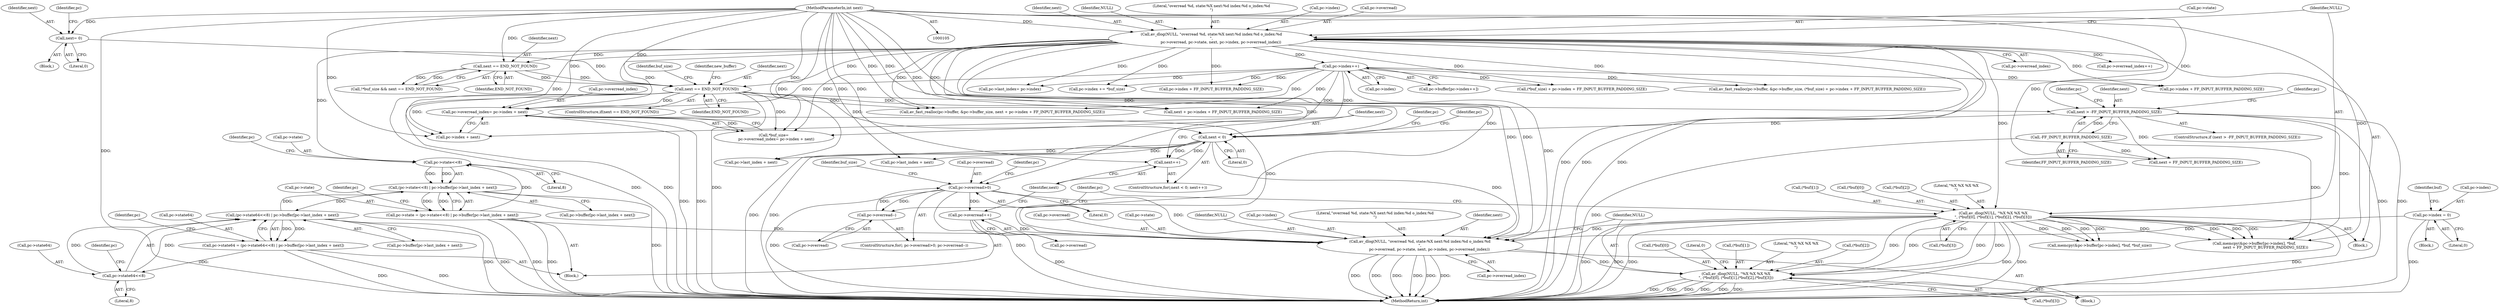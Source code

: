 digraph "0_FFmpeg_f31011e9abfb2ae75bb32bc44e2c34194c8dc40a@array" {
"1000401" [label="(Call,av_dlog(NULL, \"%X %X %X %X\n\", (*buf)[0], (*buf)[1],(*buf)[2],(*buf)[3]))"];
"1000385" [label="(Call,av_dlog(NULL, \"overread %d, state:%X next:%d index:%d o_index:%d\n\",\n                pc->overread, pc->state, next, pc->index, pc->overread_index))"];
"1000132" [label="(Call,av_dlog(NULL, \"%X %X %X %X\n\", (*buf)[0], (*buf)[1], (*buf)[2], (*buf)[3]))"];
"1000116" [label="(Call,av_dlog(NULL, \"overread %d, state:%X next:%d index:%d o_index:%d\n\",\n                pc->overread, pc->state, next, pc->index, pc->overread_index))"];
"1000107" [label="(MethodParameterIn,int next)"];
"1000376" [label="(Call,pc->overread++)"];
"1000152" [label="(Call,pc->overread>0)"];
"1000157" [label="(Call,pc->overread--)"];
"1000338" [label="(Call,pc->state = (pc->state<<8) | pc->buffer[pc->last_index + next])"];
"1000342" [label="(Call,(pc->state<<8) | pc->buffer[pc->last_index + next])"];
"1000343" [label="(Call,pc->state<<8)"];
"1000361" [label="(Call,(pc->state64<<8) | pc->buffer[pc->last_index + next])"];
"1000362" [label="(Call,pc->state64<<8)"];
"1000357" [label="(Call,pc->state64 = (pc->state64<<8) | pc->buffer[pc->last_index + next])"];
"1000332" [label="(Call,next < 0)"];
"1000335" [label="(Call,next++)"];
"1000302" [label="(Call,next > -FF_INPUT_BUFFER_PADDING_SIZE)"];
"1000199" [label="(Call,next == END_NOT_FOUND)"];
"1000184" [label="(Call,next == END_NOT_FOUND)"];
"1000188" [label="(Call,next= 0)"];
"1000304" [label="(Call,-FF_INPUT_BUFFER_PADDING_SIZE)"];
"1000320" [label="(Call,pc->index = 0)"];
"1000167" [label="(Call,pc->index++)"];
"1000258" [label="(Call,pc->overread_index= pc->index + next)"];
"1000385" [label="(Call,av_dlog(NULL, \"overread %d, state:%X next:%d index:%d o_index:%d\n\",\n                pc->overread, pc->state, next, pc->index, pc->overread_index))"];
"1000258" [label="(Call,pc->overread_index= pc->index + next)"];
"1000151" [label="(ControlStructure,for(; pc->overread>0; pc->overread--))"];
"1000362" [label="(Call,pc->state64<<8)"];
"1000257" [label="(Identifier,buf_size)"];
"1000186" [label="(Identifier,END_NOT_FOUND)"];
"1000422" [label="(MethodReturn,int)"];
"1000386" [label="(Identifier,NULL)"];
"1000301" [label="(ControlStructure,if (next > -FF_INPUT_BUFFER_PADDING_SIZE))"];
"1000117" [label="(Identifier,NULL)"];
"1000156" [label="(Literal,0)"];
"1000118" [label="(Literal,\"overread %d, state:%X next:%d index:%d o_index:%d\n\")"];
"1000271" [label="(Block,)"];
"1000404" [label="(Call,(*buf)[0])"];
"1000217" [label="(Call,pc->index + FF_INPUT_BUFFER_PADDING_SIZE)"];
"1000402" [label="(Identifier,NULL)"];
"1000344" [label="(Call,pc->state)"];
"1000304" [label="(Call,-FF_INPUT_BUFFER_PADDING_SIZE)"];
"1000275" [label="(Call,av_fast_realloc(pc->buffer, &pc->buffer_size, next + pc->index + FF_INPUT_BUFFER_PADDING_SIZE))"];
"1000233" [label="(Call,memcpy(&pc->buffer[pc->index], *buf, *buf_size))"];
"1000116" [label="(Call,av_dlog(NULL, \"overread %d, state:%X next:%d index:%d o_index:%d\n\",\n                pc->overread, pc->state, next, pc->index, pc->overread_index))"];
"1000115" [label="(Block,)"];
"1000154" [label="(Identifier,pc)"];
"1000306" [label="(Call,memcpy(&pc->buffer[pc->index], *buf,\n                   next + FF_INPUT_BUFFER_PADDING_SIZE))"];
"1000132" [label="(Call,av_dlog(NULL, \"%X %X %X %X\n\", (*buf)[0], (*buf)[1], (*buf)[2], (*buf)[3]))"];
"1000395" [label="(Call,pc->index)"];
"1000352" [label="(Call,pc->last_index + next)"];
"1000126" [label="(Call,pc->index)"];
"1000321" [label="(Call,pc->index)"];
"1000401" [label="(Call,av_dlog(NULL, \"%X %X %X %X\n\", (*buf)[0], (*buf)[1],(*buf)[2],(*buf)[3]))"];
"1000334" [label="(Literal,0)"];
"1000335" [label="(Call,next++)"];
"1000367" [label="(Call,pc->buffer[pc->last_index + next])"];
"1000143" [label="(Call,(*buf)[2])"];
"1000398" [label="(Call,pc->overread_index)"];
"1000167" [label="(Call,pc->index++)"];
"1000371" [label="(Call,pc->last_index + next)"];
"1000331" [label="(ControlStructure,for(;next < 0; next++))"];
"1000206" [label="(Call,av_fast_realloc(pc->buffer, &pc->buffer_size, (*buf_size) + pc->index + FF_INPUT_BUFFER_PADDING_SIZE))"];
"1000205" [label="(Identifier,new_buffer)"];
"1000189" [label="(Identifier,next)"];
"1000340" [label="(Identifier,pc)"];
"1000119" [label="(Call,pc->overread)"];
"1000200" [label="(Identifier,next)"];
"1000168" [label="(Call,pc->index)"];
"1000343" [label="(Call,pc->state<<8)"];
"1000361" [label="(Call,(pc->state64<<8) | pc->buffer[pc->last_index + next])"];
"1000378" [label="(Identifier,pc)"];
"1000310" [label="(Identifier,pc)"];
"1000285" [label="(Call,pc->index + FF_INPUT_BUFFER_PADDING_SIZE)"];
"1000348" [label="(Call,pc->buffer[pc->last_index + next])"];
"1000387" [label="(Literal,\"overread %d, state:%X next:%d index:%d o_index:%d\n\")"];
"1000175" [label="(Call,pc->overread_index++)"];
"1000122" [label="(Call,pc->state)"];
"1000157" [label="(Call,pc->overread--)"];
"1000303" [label="(Identifier,next)"];
"1000305" [label="(Identifier,FF_INPUT_BUFFER_PADDING_SIZE)"];
"1000190" [label="(Literal,0)"];
"1000359" [label="(Identifier,pc)"];
"1000337" [label="(Block,)"];
"1000147" [label="(Call,(*buf)[3])"];
"1000320" [label="(Call,pc->index = 0)"];
"1000376" [label="(Call,pc->overread++)"];
"1000183" [label="(Identifier,buf_size)"];
"1000153" [label="(Call,pc->overread)"];
"1000133" [label="(Identifier,NULL)"];
"1000107" [label="(MethodParameterIn,int next)"];
"1000421" [label="(Literal,0)"];
"1000347" [label="(Literal,8)"];
"1000338" [label="(Call,pc->state = (pc->state<<8) | pc->buffer[pc->last_index + next])"];
"1000358" [label="(Call,pc->state64)"];
"1000283" [label="(Call,next + pc->index + FF_INPUT_BUFFER_PADDING_SIZE)"];
"1000408" [label="(Call,(*buf)[1])"];
"1000134" [label="(Literal,\"%X %X %X %X\n\")"];
"1000152" [label="(Call,pc->overread>0)"];
"1000317" [label="(Call,next + FF_INPUT_BUFFER_PADDING_SIZE)"];
"1000336" [label="(Identifier,next)"];
"1000394" [label="(Identifier,next)"];
"1000259" [label="(Call,pc->overread_index)"];
"1000158" [label="(Call,pc->overread)"];
"1000262" [label="(Call,pc->index + next)"];
"1000403" [label="(Literal,\"%X %X %X %X\n\")"];
"1000384" [label="(Block,)"];
"1000342" [label="(Call,(pc->state<<8) | pc->buffer[pc->last_index + next])"];
"1000324" [label="(Literal,0)"];
"1000369" [label="(Identifier,pc)"];
"1000327" [label="(Identifier,buf)"];
"1000139" [label="(Call,(*buf)[1])"];
"1000388" [label="(Call,pc->overread)"];
"1000188" [label="(Call,next= 0)"];
"1000382" [label="(Identifier,pc)"];
"1000198" [label="(ControlStructure,if(next == END_NOT_FOUND))"];
"1000246" [label="(Call,pc->index += *buf_size)"];
"1000191" [label="(Call,pc->last_index= pc->index)"];
"1000416" [label="(Call,(*buf)[3])"];
"1000332" [label="(Call,next < 0)"];
"1000180" [label="(Call,!*buf_size && next == END_NOT_FOUND)"];
"1000165" [label="(Identifier,pc)"];
"1000184" [label="(Call,next == END_NOT_FOUND)"];
"1000135" [label="(Call,(*buf)[0])"];
"1000214" [label="(Call,(*buf_size) + pc->index + FF_INPUT_BUFFER_PADDING_SIZE)"];
"1000391" [label="(Call,pc->state)"];
"1000129" [label="(Call,pc->overread_index)"];
"1000125" [label="(Identifier,next)"];
"1000187" [label="(Block,)"];
"1000377" [label="(Call,pc->overread)"];
"1000255" [label="(Call,*buf_size=\n    pc->overread_index= pc->index + next)"];
"1000322" [label="(Identifier,pc)"];
"1000163" [label="(Call,pc->buffer[pc->index++])"];
"1000350" [label="(Identifier,pc)"];
"1000201" [label="(Identifier,END_NOT_FOUND)"];
"1000412" [label="(Call,(*buf)[2])"];
"1000357" [label="(Call,pc->state64 = (pc->state64<<8) | pc->buffer[pc->last_index + next])"];
"1000333" [label="(Identifier,next)"];
"1000339" [label="(Call,pc->state)"];
"1000185" [label="(Identifier,next)"];
"1000199" [label="(Call,next == END_NOT_FOUND)"];
"1000363" [label="(Call,pc->state64)"];
"1000193" [label="(Identifier,pc)"];
"1000302" [label="(Call,next > -FF_INPUT_BUFFER_PADDING_SIZE)"];
"1000366" [label="(Literal,8)"];
"1000401" -> "1000384"  [label="AST: "];
"1000401" -> "1000416"  [label="CFG: "];
"1000402" -> "1000401"  [label="AST: "];
"1000403" -> "1000401"  [label="AST: "];
"1000404" -> "1000401"  [label="AST: "];
"1000408" -> "1000401"  [label="AST: "];
"1000412" -> "1000401"  [label="AST: "];
"1000416" -> "1000401"  [label="AST: "];
"1000421" -> "1000401"  [label="CFG: "];
"1000401" -> "1000422"  [label="DDG: "];
"1000401" -> "1000422"  [label="DDG: "];
"1000401" -> "1000422"  [label="DDG: "];
"1000401" -> "1000422"  [label="DDG: "];
"1000401" -> "1000422"  [label="DDG: "];
"1000401" -> "1000422"  [label="DDG: "];
"1000385" -> "1000401"  [label="DDG: "];
"1000132" -> "1000401"  [label="DDG: "];
"1000132" -> "1000401"  [label="DDG: "];
"1000132" -> "1000401"  [label="DDG: "];
"1000132" -> "1000401"  [label="DDG: "];
"1000385" -> "1000384"  [label="AST: "];
"1000385" -> "1000398"  [label="CFG: "];
"1000386" -> "1000385"  [label="AST: "];
"1000387" -> "1000385"  [label="AST: "];
"1000388" -> "1000385"  [label="AST: "];
"1000391" -> "1000385"  [label="AST: "];
"1000394" -> "1000385"  [label="AST: "];
"1000395" -> "1000385"  [label="AST: "];
"1000398" -> "1000385"  [label="AST: "];
"1000402" -> "1000385"  [label="CFG: "];
"1000385" -> "1000422"  [label="DDG: "];
"1000385" -> "1000422"  [label="DDG: "];
"1000385" -> "1000422"  [label="DDG: "];
"1000385" -> "1000422"  [label="DDG: "];
"1000385" -> "1000422"  [label="DDG: "];
"1000385" -> "1000422"  [label="DDG: "];
"1000132" -> "1000385"  [label="DDG: "];
"1000376" -> "1000385"  [label="DDG: "];
"1000152" -> "1000385"  [label="DDG: "];
"1000338" -> "1000385"  [label="DDG: "];
"1000116" -> "1000385"  [label="DDG: "];
"1000116" -> "1000385"  [label="DDG: "];
"1000332" -> "1000385"  [label="DDG: "];
"1000107" -> "1000385"  [label="DDG: "];
"1000320" -> "1000385"  [label="DDG: "];
"1000167" -> "1000385"  [label="DDG: "];
"1000258" -> "1000385"  [label="DDG: "];
"1000132" -> "1000115"  [label="AST: "];
"1000132" -> "1000147"  [label="CFG: "];
"1000133" -> "1000132"  [label="AST: "];
"1000134" -> "1000132"  [label="AST: "];
"1000135" -> "1000132"  [label="AST: "];
"1000139" -> "1000132"  [label="AST: "];
"1000143" -> "1000132"  [label="AST: "];
"1000147" -> "1000132"  [label="AST: "];
"1000154" -> "1000132"  [label="CFG: "];
"1000132" -> "1000422"  [label="DDG: "];
"1000132" -> "1000422"  [label="DDG: "];
"1000132" -> "1000422"  [label="DDG: "];
"1000132" -> "1000422"  [label="DDG: "];
"1000132" -> "1000422"  [label="DDG: "];
"1000132" -> "1000422"  [label="DDG: "];
"1000116" -> "1000132"  [label="DDG: "];
"1000132" -> "1000233"  [label="DDG: "];
"1000132" -> "1000233"  [label="DDG: "];
"1000132" -> "1000233"  [label="DDG: "];
"1000132" -> "1000233"  [label="DDG: "];
"1000132" -> "1000306"  [label="DDG: "];
"1000132" -> "1000306"  [label="DDG: "];
"1000132" -> "1000306"  [label="DDG: "];
"1000132" -> "1000306"  [label="DDG: "];
"1000116" -> "1000115"  [label="AST: "];
"1000116" -> "1000129"  [label="CFG: "];
"1000117" -> "1000116"  [label="AST: "];
"1000118" -> "1000116"  [label="AST: "];
"1000119" -> "1000116"  [label="AST: "];
"1000122" -> "1000116"  [label="AST: "];
"1000125" -> "1000116"  [label="AST: "];
"1000126" -> "1000116"  [label="AST: "];
"1000129" -> "1000116"  [label="AST: "];
"1000133" -> "1000116"  [label="CFG: "];
"1000116" -> "1000422"  [label="DDG: "];
"1000116" -> "1000422"  [label="DDG: "];
"1000116" -> "1000422"  [label="DDG: "];
"1000107" -> "1000116"  [label="DDG: "];
"1000116" -> "1000152"  [label="DDG: "];
"1000116" -> "1000167"  [label="DDG: "];
"1000116" -> "1000175"  [label="DDG: "];
"1000116" -> "1000184"  [label="DDG: "];
"1000116" -> "1000191"  [label="DDG: "];
"1000116" -> "1000199"  [label="DDG: "];
"1000116" -> "1000206"  [label="DDG: "];
"1000116" -> "1000214"  [label="DDG: "];
"1000116" -> "1000217"  [label="DDG: "];
"1000116" -> "1000246"  [label="DDG: "];
"1000116" -> "1000255"  [label="DDG: "];
"1000116" -> "1000258"  [label="DDG: "];
"1000116" -> "1000262"  [label="DDG: "];
"1000116" -> "1000275"  [label="DDG: "];
"1000116" -> "1000283"  [label="DDG: "];
"1000116" -> "1000285"  [label="DDG: "];
"1000116" -> "1000343"  [label="DDG: "];
"1000107" -> "1000105"  [label="AST: "];
"1000107" -> "1000422"  [label="DDG: "];
"1000107" -> "1000184"  [label="DDG: "];
"1000107" -> "1000188"  [label="DDG: "];
"1000107" -> "1000199"  [label="DDG: "];
"1000107" -> "1000255"  [label="DDG: "];
"1000107" -> "1000258"  [label="DDG: "];
"1000107" -> "1000262"  [label="DDG: "];
"1000107" -> "1000275"  [label="DDG: "];
"1000107" -> "1000283"  [label="DDG: "];
"1000107" -> "1000302"  [label="DDG: "];
"1000107" -> "1000306"  [label="DDG: "];
"1000107" -> "1000317"  [label="DDG: "];
"1000107" -> "1000332"  [label="DDG: "];
"1000107" -> "1000335"  [label="DDG: "];
"1000107" -> "1000352"  [label="DDG: "];
"1000107" -> "1000371"  [label="DDG: "];
"1000376" -> "1000337"  [label="AST: "];
"1000376" -> "1000377"  [label="CFG: "];
"1000377" -> "1000376"  [label="AST: "];
"1000336" -> "1000376"  [label="CFG: "];
"1000376" -> "1000422"  [label="DDG: "];
"1000152" -> "1000376"  [label="DDG: "];
"1000152" -> "1000151"  [label="AST: "];
"1000152" -> "1000156"  [label="CFG: "];
"1000153" -> "1000152"  [label="AST: "];
"1000156" -> "1000152"  [label="AST: "];
"1000165" -> "1000152"  [label="CFG: "];
"1000183" -> "1000152"  [label="CFG: "];
"1000152" -> "1000422"  [label="DDG: "];
"1000152" -> "1000422"  [label="DDG: "];
"1000157" -> "1000152"  [label="DDG: "];
"1000152" -> "1000157"  [label="DDG: "];
"1000157" -> "1000151"  [label="AST: "];
"1000157" -> "1000158"  [label="CFG: "];
"1000158" -> "1000157"  [label="AST: "];
"1000154" -> "1000157"  [label="CFG: "];
"1000338" -> "1000337"  [label="AST: "];
"1000338" -> "1000342"  [label="CFG: "];
"1000339" -> "1000338"  [label="AST: "];
"1000342" -> "1000338"  [label="AST: "];
"1000359" -> "1000338"  [label="CFG: "];
"1000338" -> "1000422"  [label="DDG: "];
"1000338" -> "1000422"  [label="DDG: "];
"1000342" -> "1000338"  [label="DDG: "];
"1000342" -> "1000338"  [label="DDG: "];
"1000338" -> "1000343"  [label="DDG: "];
"1000342" -> "1000348"  [label="CFG: "];
"1000343" -> "1000342"  [label="AST: "];
"1000348" -> "1000342"  [label="AST: "];
"1000342" -> "1000422"  [label="DDG: "];
"1000343" -> "1000342"  [label="DDG: "];
"1000343" -> "1000342"  [label="DDG: "];
"1000361" -> "1000342"  [label="DDG: "];
"1000342" -> "1000361"  [label="DDG: "];
"1000343" -> "1000347"  [label="CFG: "];
"1000344" -> "1000343"  [label="AST: "];
"1000347" -> "1000343"  [label="AST: "];
"1000350" -> "1000343"  [label="CFG: "];
"1000361" -> "1000357"  [label="AST: "];
"1000361" -> "1000367"  [label="CFG: "];
"1000362" -> "1000361"  [label="AST: "];
"1000367" -> "1000361"  [label="AST: "];
"1000357" -> "1000361"  [label="CFG: "];
"1000361" -> "1000422"  [label="DDG: "];
"1000361" -> "1000422"  [label="DDG: "];
"1000361" -> "1000357"  [label="DDG: "];
"1000361" -> "1000357"  [label="DDG: "];
"1000362" -> "1000361"  [label="DDG: "];
"1000362" -> "1000361"  [label="DDG: "];
"1000362" -> "1000366"  [label="CFG: "];
"1000363" -> "1000362"  [label="AST: "];
"1000366" -> "1000362"  [label="AST: "];
"1000369" -> "1000362"  [label="CFG: "];
"1000357" -> "1000362"  [label="DDG: "];
"1000357" -> "1000337"  [label="AST: "];
"1000358" -> "1000357"  [label="AST: "];
"1000378" -> "1000357"  [label="CFG: "];
"1000357" -> "1000422"  [label="DDG: "];
"1000357" -> "1000422"  [label="DDG: "];
"1000332" -> "1000331"  [label="AST: "];
"1000332" -> "1000334"  [label="CFG: "];
"1000333" -> "1000332"  [label="AST: "];
"1000334" -> "1000332"  [label="AST: "];
"1000340" -> "1000332"  [label="CFG: "];
"1000382" -> "1000332"  [label="CFG: "];
"1000332" -> "1000422"  [label="DDG: "];
"1000332" -> "1000422"  [label="DDG: "];
"1000335" -> "1000332"  [label="DDG: "];
"1000302" -> "1000332"  [label="DDG: "];
"1000199" -> "1000332"  [label="DDG: "];
"1000332" -> "1000335"  [label="DDG: "];
"1000332" -> "1000352"  [label="DDG: "];
"1000332" -> "1000371"  [label="DDG: "];
"1000335" -> "1000331"  [label="AST: "];
"1000335" -> "1000336"  [label="CFG: "];
"1000336" -> "1000335"  [label="AST: "];
"1000333" -> "1000335"  [label="CFG: "];
"1000302" -> "1000301"  [label="AST: "];
"1000302" -> "1000304"  [label="CFG: "];
"1000303" -> "1000302"  [label="AST: "];
"1000304" -> "1000302"  [label="AST: "];
"1000310" -> "1000302"  [label="CFG: "];
"1000322" -> "1000302"  [label="CFG: "];
"1000302" -> "1000422"  [label="DDG: "];
"1000302" -> "1000422"  [label="DDG: "];
"1000199" -> "1000302"  [label="DDG: "];
"1000304" -> "1000302"  [label="DDG: "];
"1000302" -> "1000306"  [label="DDG: "];
"1000302" -> "1000317"  [label="DDG: "];
"1000199" -> "1000198"  [label="AST: "];
"1000199" -> "1000201"  [label="CFG: "];
"1000200" -> "1000199"  [label="AST: "];
"1000201" -> "1000199"  [label="AST: "];
"1000205" -> "1000199"  [label="CFG: "];
"1000257" -> "1000199"  [label="CFG: "];
"1000199" -> "1000422"  [label="DDG: "];
"1000199" -> "1000422"  [label="DDG: "];
"1000199" -> "1000422"  [label="DDG: "];
"1000184" -> "1000199"  [label="DDG: "];
"1000184" -> "1000199"  [label="DDG: "];
"1000188" -> "1000199"  [label="DDG: "];
"1000199" -> "1000255"  [label="DDG: "];
"1000199" -> "1000258"  [label="DDG: "];
"1000199" -> "1000262"  [label="DDG: "];
"1000199" -> "1000275"  [label="DDG: "];
"1000199" -> "1000283"  [label="DDG: "];
"1000184" -> "1000180"  [label="AST: "];
"1000184" -> "1000186"  [label="CFG: "];
"1000185" -> "1000184"  [label="AST: "];
"1000186" -> "1000184"  [label="AST: "];
"1000180" -> "1000184"  [label="CFG: "];
"1000184" -> "1000180"  [label="DDG: "];
"1000184" -> "1000180"  [label="DDG: "];
"1000188" -> "1000187"  [label="AST: "];
"1000188" -> "1000190"  [label="CFG: "];
"1000189" -> "1000188"  [label="AST: "];
"1000190" -> "1000188"  [label="AST: "];
"1000193" -> "1000188"  [label="CFG: "];
"1000304" -> "1000305"  [label="CFG: "];
"1000305" -> "1000304"  [label="AST: "];
"1000304" -> "1000422"  [label="DDG: "];
"1000304" -> "1000306"  [label="DDG: "];
"1000304" -> "1000317"  [label="DDG: "];
"1000320" -> "1000271"  [label="AST: "];
"1000320" -> "1000324"  [label="CFG: "];
"1000321" -> "1000320"  [label="AST: "];
"1000324" -> "1000320"  [label="AST: "];
"1000327" -> "1000320"  [label="CFG: "];
"1000320" -> "1000422"  [label="DDG: "];
"1000167" -> "1000163"  [label="AST: "];
"1000167" -> "1000168"  [label="CFG: "];
"1000168" -> "1000167"  [label="AST: "];
"1000163" -> "1000167"  [label="CFG: "];
"1000167" -> "1000191"  [label="DDG: "];
"1000167" -> "1000206"  [label="DDG: "];
"1000167" -> "1000214"  [label="DDG: "];
"1000167" -> "1000217"  [label="DDG: "];
"1000167" -> "1000246"  [label="DDG: "];
"1000167" -> "1000255"  [label="DDG: "];
"1000167" -> "1000258"  [label="DDG: "];
"1000167" -> "1000262"  [label="DDG: "];
"1000167" -> "1000275"  [label="DDG: "];
"1000167" -> "1000283"  [label="DDG: "];
"1000167" -> "1000285"  [label="DDG: "];
"1000258" -> "1000255"  [label="AST: "];
"1000258" -> "1000262"  [label="CFG: "];
"1000259" -> "1000258"  [label="AST: "];
"1000262" -> "1000258"  [label="AST: "];
"1000255" -> "1000258"  [label="CFG: "];
"1000258" -> "1000422"  [label="DDG: "];
"1000258" -> "1000422"  [label="DDG: "];
"1000258" -> "1000255"  [label="DDG: "];
}
